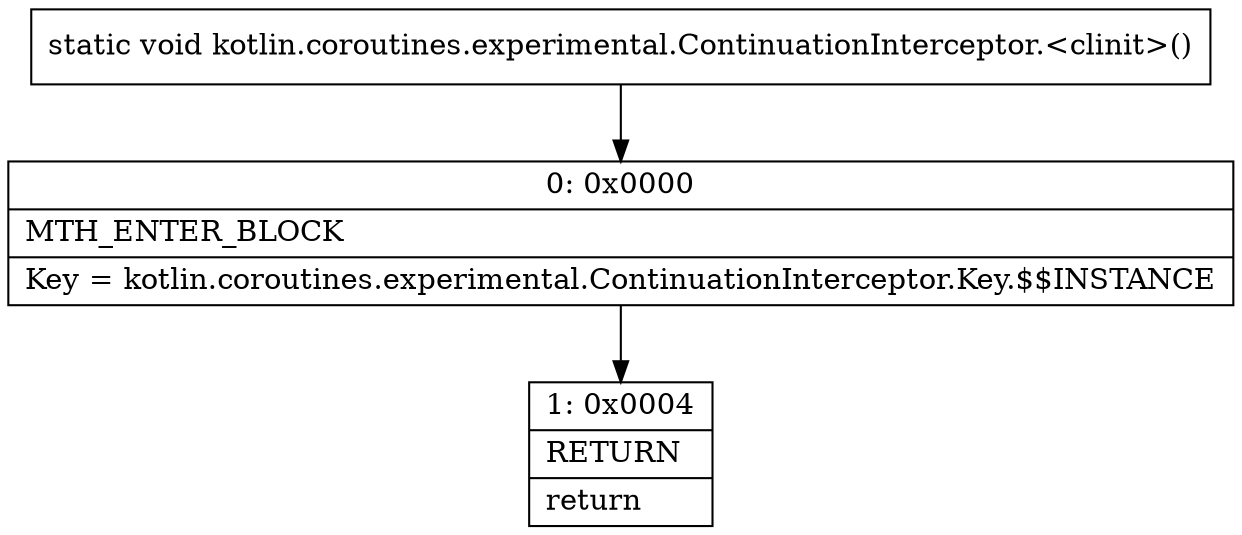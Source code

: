digraph "CFG forkotlin.coroutines.experimental.ContinuationInterceptor.\<clinit\>()V" {
Node_0 [shape=record,label="{0\:\ 0x0000|MTH_ENTER_BLOCK\l|Key = kotlin.coroutines.experimental.ContinuationInterceptor.Key.$$INSTANCE\l}"];
Node_1 [shape=record,label="{1\:\ 0x0004|RETURN\l|return\l}"];
MethodNode[shape=record,label="{static void kotlin.coroutines.experimental.ContinuationInterceptor.\<clinit\>() }"];
MethodNode -> Node_0;
Node_0 -> Node_1;
}

